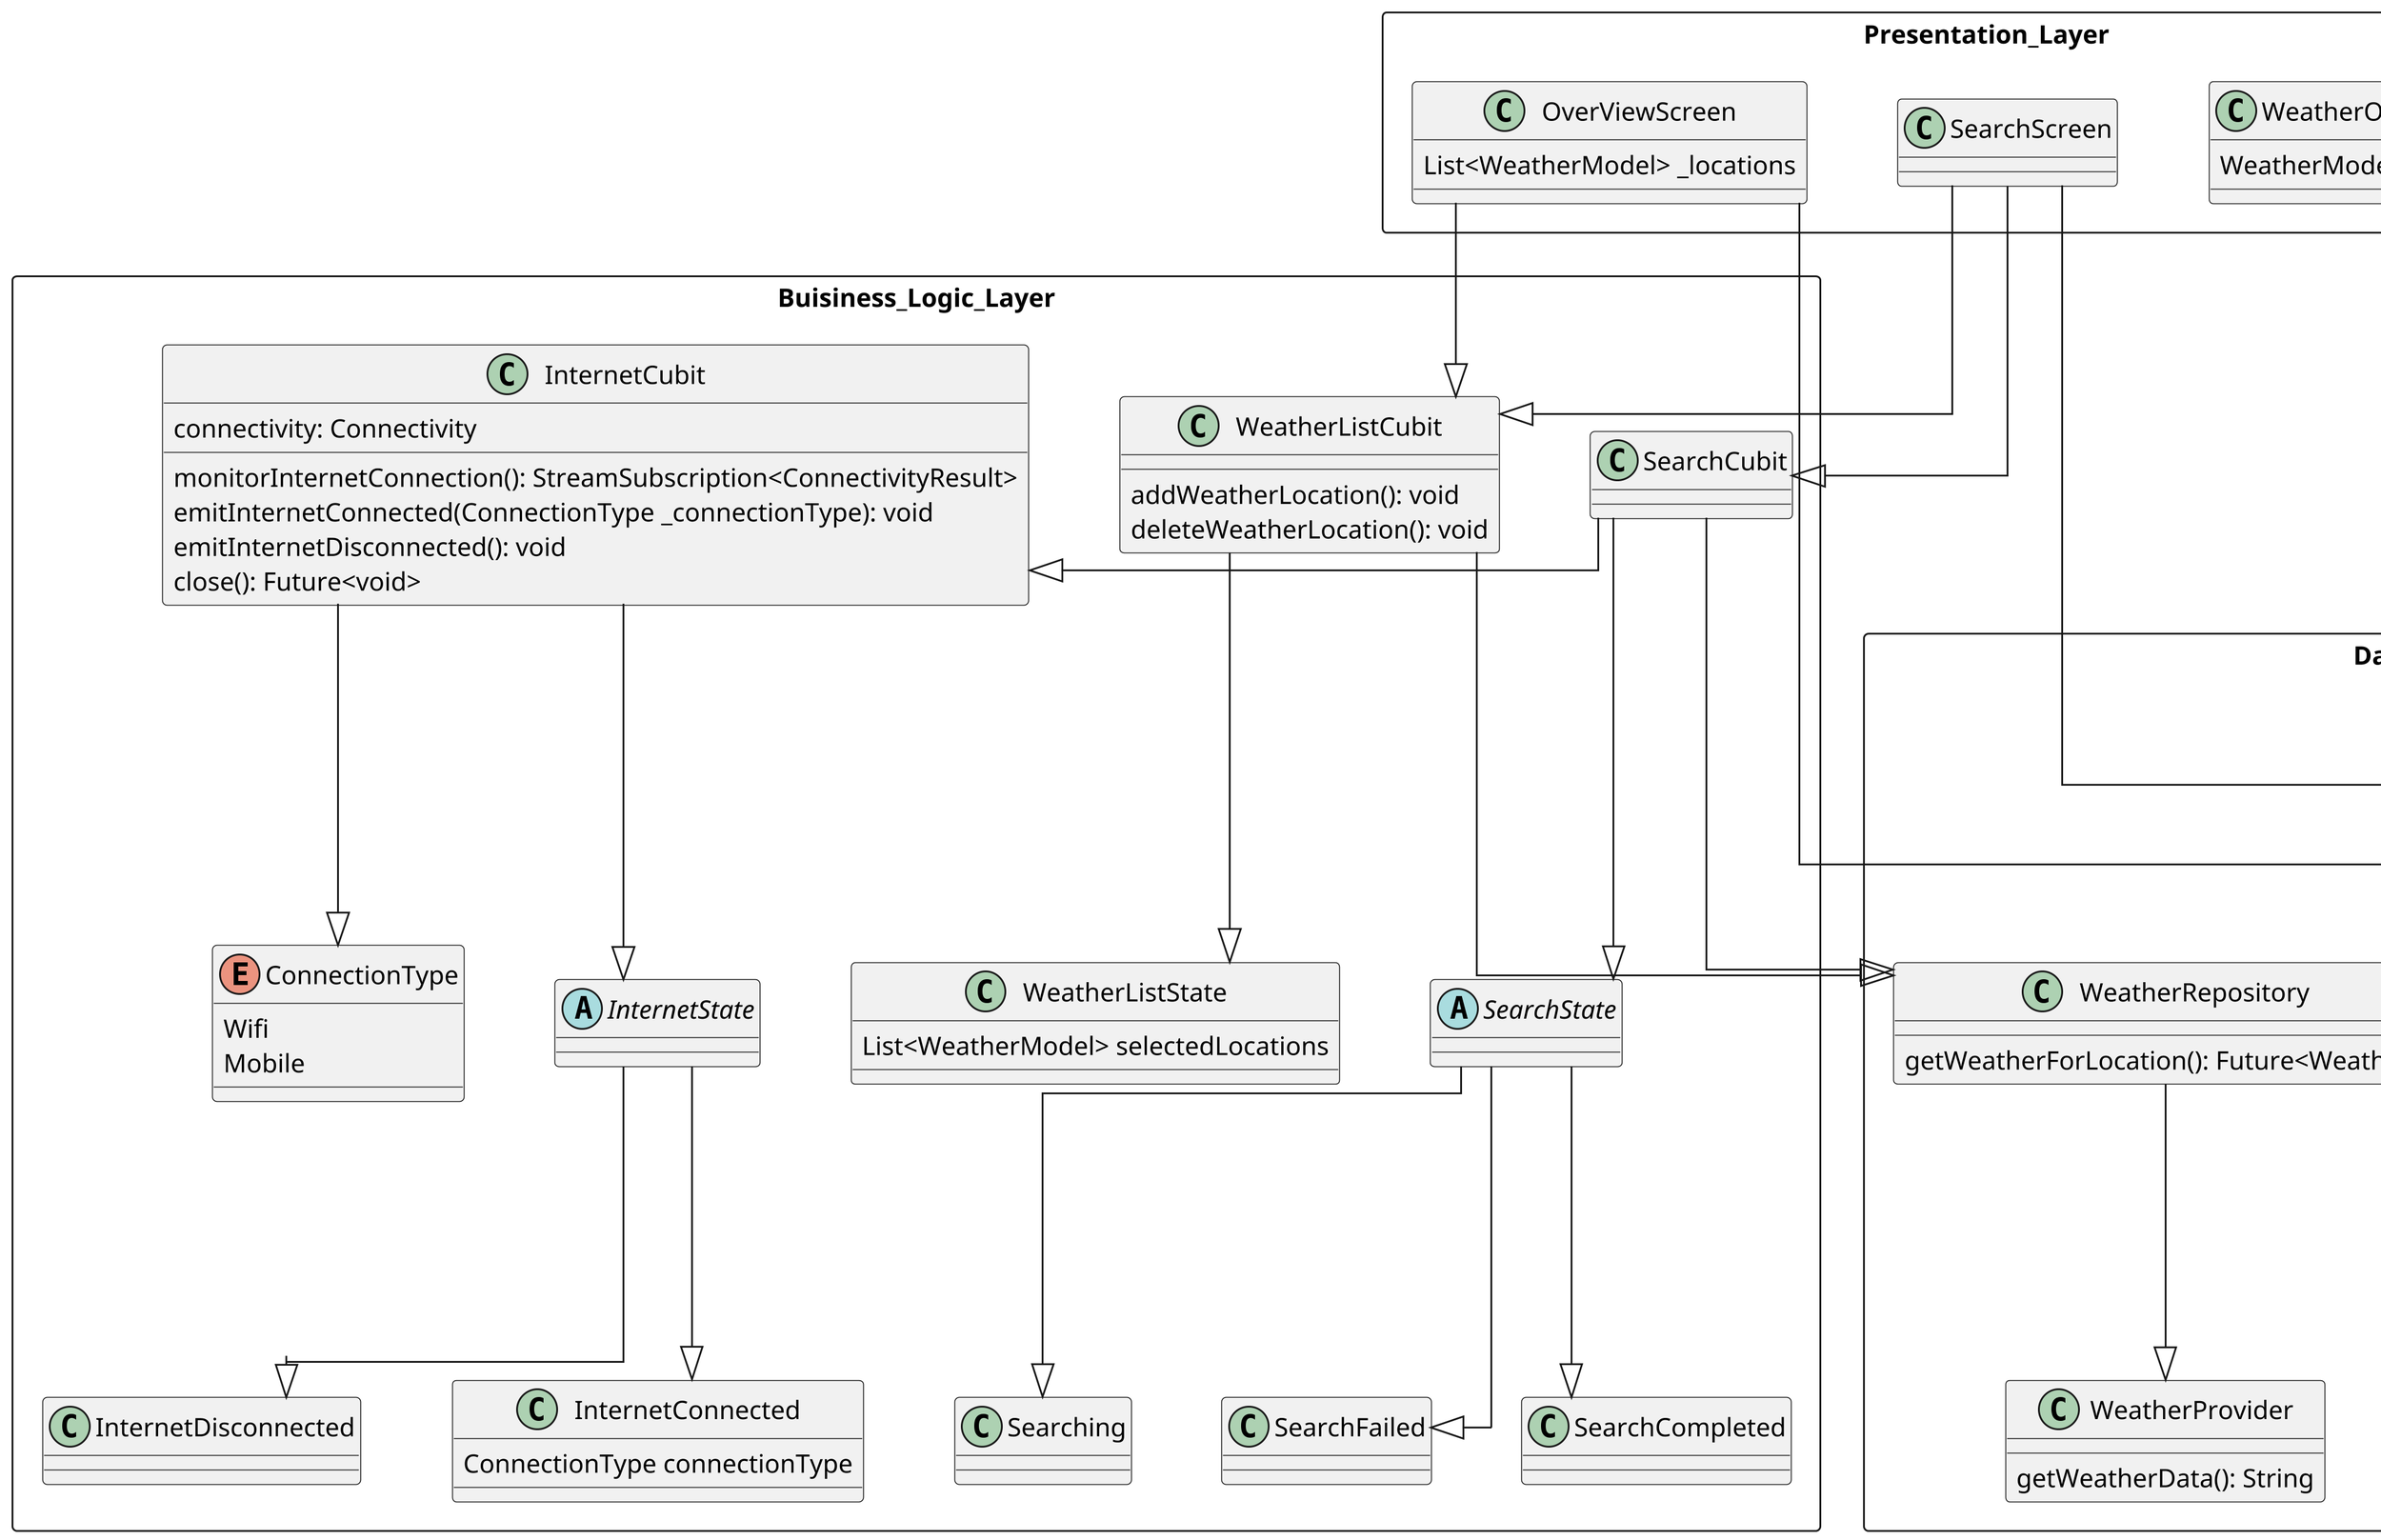 @startuml WeatherApp

skinparam linetype ortho
skinparam ranksep 20
skinparam nodesep 50
skinparam Dpi 300

package Presentation_Layer <<Rectangle>> {
    class   OverViewScreen {
        List<WeatherModel> _locations
    }
    class   SearchScreen {
        
    }
    class   WeatherOverviewScreen {
        WeatherModel weather
    }
}

package Buisiness_Logic_Layer <<Rectangle>> {
    class   WeatherListState {
        List<WeatherModel> selectedLocations
    }
    class   WeatherListCubit {
        addWeatherLocation(): void
        deleteWeatherLocation(): void
    }

    abstract class   InternetState {}
    class   InternetConnected {
        ConnectionType connectionType
    }
    class   InternetDisconnected {}
    class   InternetCubit {
        connectivity: Connectivity
        monitorInternetConnection(): StreamSubscription<ConnectivityResult>
        emitInternetConnected(ConnectionType _connectionType): void
        emitInternetDisconnected(): void
        close(): Future<void>
    }

    abstract class   SearchState {}
    class   Searching {}
    class   SearchFailed {}
    class   SearchCompleted {

    }
    class   SearchCubit {}

    enum ConnectionType {
        Wifi
        Mobile
    }
}

package Data_Layer <<Rectangle>> {
    class   WeatherModel {
        main : String
        description: String
        icon: Sring
        temperatur: double
        feelsLike: double
        humidity: int
        windSpeed: double
        windDegree: int
        clouds: int
        sunrise: int
        sunset: int
        locationName: String
        rain: double
        snow: double

        toJson(): String
        fromJson(): facotry WeatherModel
    }
    class   WeatherRepository {
        getWeatherForLocation(): Future<Weather>
    }
    class   WeatherProvider {
        getWeatherData(): String
    }
}

WeatherRepository --d|> WeatherProvider
WeatherRepository --r|> WeatherModel

WeatherListCubit --|> WeatherRepository

InternetState --|> InternetConnected
InternetState --d|> InternetDisconnected
InternetCubit --|> InternetState
InternetCubit --|> ConnectionType

SearchState --|> Searching
SearchState --|> SearchCompleted
SearchState --|> SearchFailed
SearchCubit --|> SearchState
SearchCubit --|> InternetCubit
SearchCubit --|> WeatherRepository

WeatherListCubit -[hidden]r-> InternetCubit
InternetCubit -[hidden]r-> SearchCubit

WeatherListState -[hidden]r-> InternetState
SearchState -[hidden]l-> InternetState

Searching -[hidden]r-> SearchFailed
SearchCompleted -[hidden]l-> SearchFailed

WeatherListCubit --d|> WeatherListState

OverViewScreen --|> WeatherModel
OverViewScreen --|> WeatherListCubit
SearchScreen --|> WeatherModel
SearchScreen --d|> WeatherListCubit
SearchScreen --|> SearchCubit
WeatherOverviewScreen --|> WeatherModel

@enduml